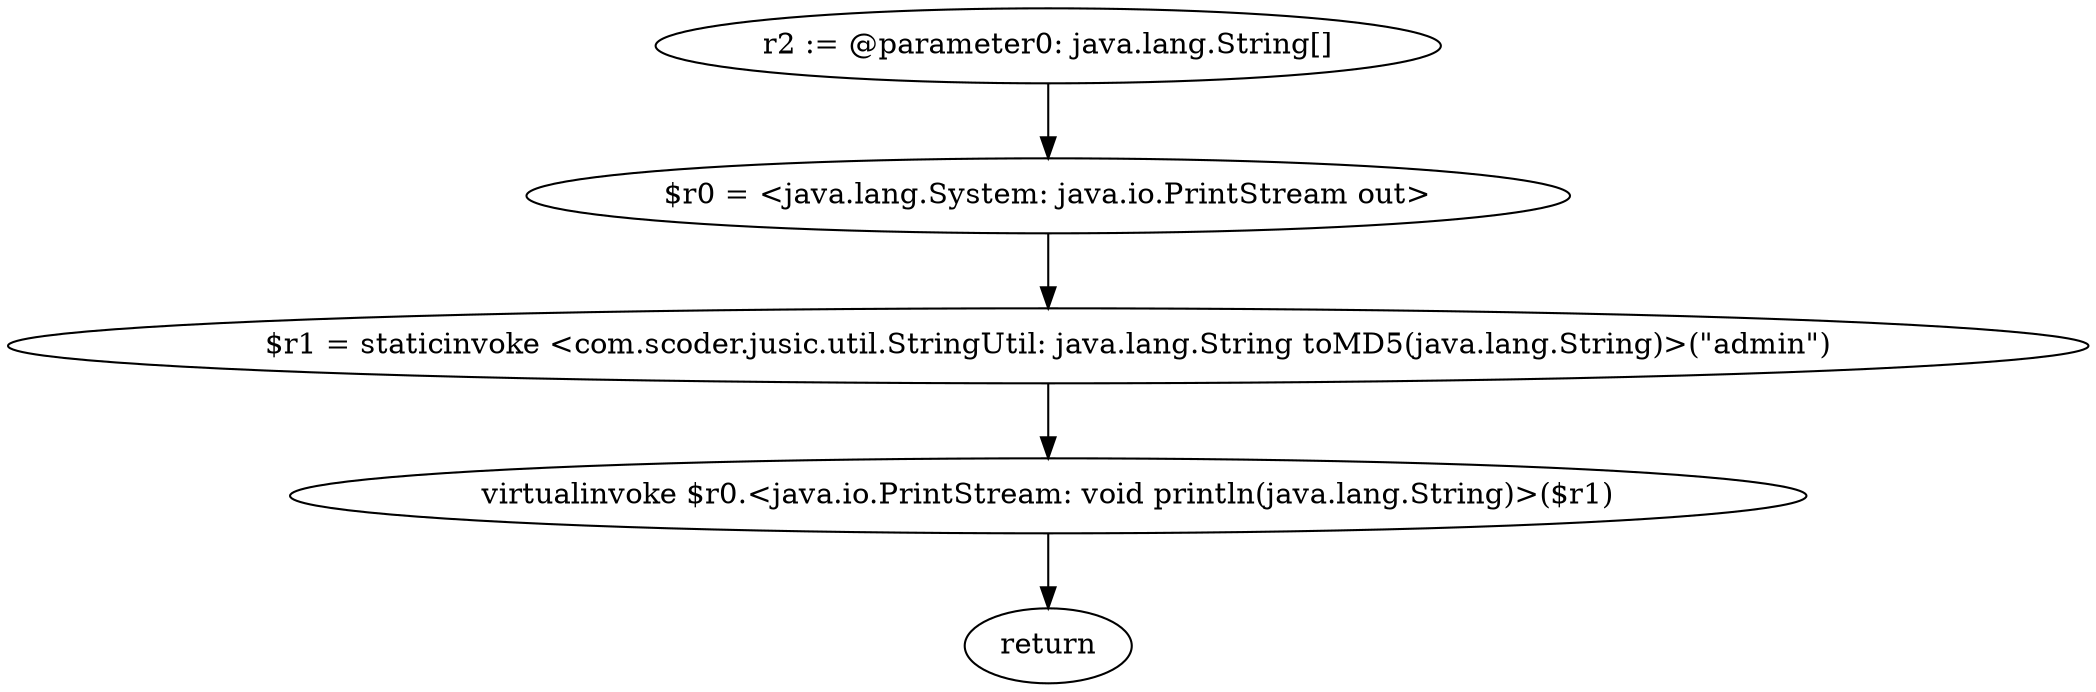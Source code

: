 digraph "unitGraph" {
    "r2 := @parameter0: java.lang.String[]"
    "$r0 = <java.lang.System: java.io.PrintStream out>"
    "$r1 = staticinvoke <com.scoder.jusic.util.StringUtil: java.lang.String toMD5(java.lang.String)>(\"admin\")"
    "virtualinvoke $r0.<java.io.PrintStream: void println(java.lang.String)>($r1)"
    "return"
    "r2 := @parameter0: java.lang.String[]"->"$r0 = <java.lang.System: java.io.PrintStream out>";
    "$r0 = <java.lang.System: java.io.PrintStream out>"->"$r1 = staticinvoke <com.scoder.jusic.util.StringUtil: java.lang.String toMD5(java.lang.String)>(\"admin\")";
    "$r1 = staticinvoke <com.scoder.jusic.util.StringUtil: java.lang.String toMD5(java.lang.String)>(\"admin\")"->"virtualinvoke $r0.<java.io.PrintStream: void println(java.lang.String)>($r1)";
    "virtualinvoke $r0.<java.io.PrintStream: void println(java.lang.String)>($r1)"->"return";
}
